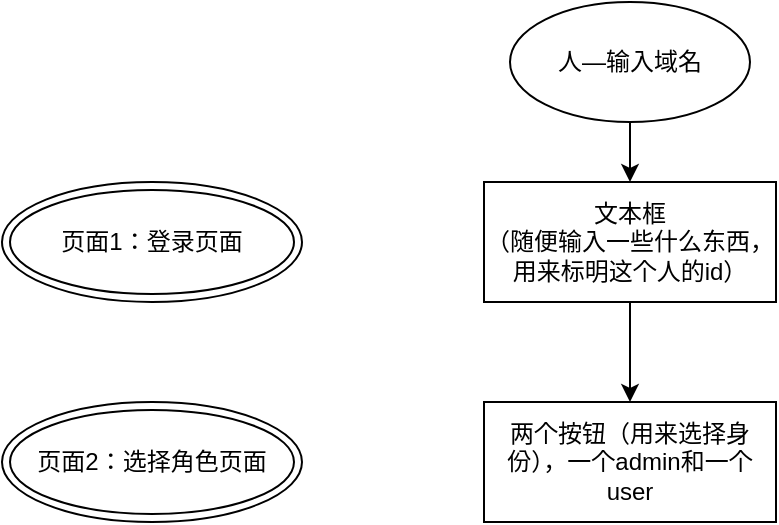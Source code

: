 <mxfile version="20.2.6" type="device"><diagram id="C5RBs43oDa-KdzZeNtuy" name="Page-1"><mxGraphModel dx="1422" dy="762" grid="1" gridSize="10" guides="1" tooltips="1" connect="1" arrows="1" fold="1" page="1" pageScale="1" pageWidth="827" pageHeight="1169" math="0" shadow="0"><root><mxCell id="WIyWlLk6GJQsqaUBKTNV-0"/><mxCell id="WIyWlLk6GJQsqaUBKTNV-1" parent="WIyWlLk6GJQsqaUBKTNV-0"/><mxCell id="RTwgJUf2jd0YPA1wrUD5-3" value="" style="edgeStyle=orthogonalEdgeStyle;rounded=0;orthogonalLoop=1;jettySize=auto;html=1;" edge="1" parent="WIyWlLk6GJQsqaUBKTNV-1" source="RTwgJUf2jd0YPA1wrUD5-1" target="RTwgJUf2jd0YPA1wrUD5-2"><mxGeometry relative="1" as="geometry"/></mxCell><mxCell id="RTwgJUf2jd0YPA1wrUD5-1" value="人—输入域名" style="ellipse;whiteSpace=wrap;html=1;" vertex="1" parent="WIyWlLk6GJQsqaUBKTNV-1"><mxGeometry x="354" y="10" width="120" height="60" as="geometry"/></mxCell><mxCell id="RTwgJUf2jd0YPA1wrUD5-7" value="" style="edgeStyle=orthogonalEdgeStyle;rounded=0;orthogonalLoop=1;jettySize=auto;html=1;" edge="1" parent="WIyWlLk6GJQsqaUBKTNV-1" source="RTwgJUf2jd0YPA1wrUD5-2" target="RTwgJUf2jd0YPA1wrUD5-6"><mxGeometry relative="1" as="geometry"/></mxCell><mxCell id="RTwgJUf2jd0YPA1wrUD5-2" value="文本框&lt;br&gt;（随便输入一些什么东西，用来标明这个人的id）" style="whiteSpace=wrap;html=1;" vertex="1" parent="WIyWlLk6GJQsqaUBKTNV-1"><mxGeometry x="341" y="100" width="146" height="60" as="geometry"/></mxCell><mxCell id="RTwgJUf2jd0YPA1wrUD5-4" value="页面1：登录页面" style="ellipse;shape=doubleEllipse;whiteSpace=wrap;html=1;" vertex="1" parent="WIyWlLk6GJQsqaUBKTNV-1"><mxGeometry x="100" y="100" width="150" height="60" as="geometry"/></mxCell><mxCell id="RTwgJUf2jd0YPA1wrUD5-5" value="页面2：选择角色页面" style="ellipse;shape=doubleEllipse;whiteSpace=wrap;html=1;" vertex="1" parent="WIyWlLk6GJQsqaUBKTNV-1"><mxGeometry x="100" y="210" width="150" height="60" as="geometry"/></mxCell><mxCell id="RTwgJUf2jd0YPA1wrUD5-6" value="两个按钮（用来选择身份），一个admin和一个user" style="whiteSpace=wrap;html=1;" vertex="1" parent="WIyWlLk6GJQsqaUBKTNV-1"><mxGeometry x="341" y="210" width="146" height="60" as="geometry"/></mxCell></root></mxGraphModel></diagram></mxfile>